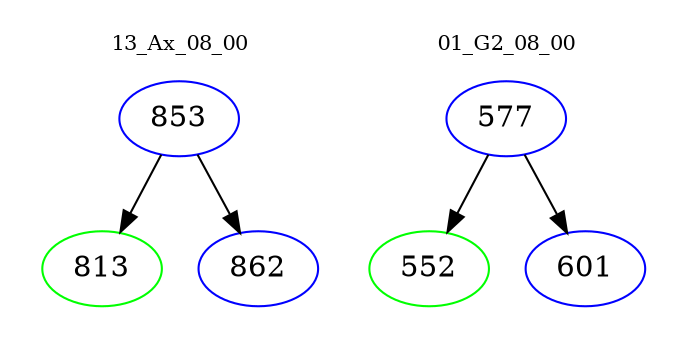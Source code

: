 digraph{
subgraph cluster_0 {
color = white
label = "13_Ax_08_00";
fontsize=10;
T0_853 [label="853", color="blue"]
T0_853 -> T0_813 [color="black"]
T0_813 [label="813", color="green"]
T0_853 -> T0_862 [color="black"]
T0_862 [label="862", color="blue"]
}
subgraph cluster_1 {
color = white
label = "01_G2_08_00";
fontsize=10;
T1_577 [label="577", color="blue"]
T1_577 -> T1_552 [color="black"]
T1_552 [label="552", color="green"]
T1_577 -> T1_601 [color="black"]
T1_601 [label="601", color="blue"]
}
}
